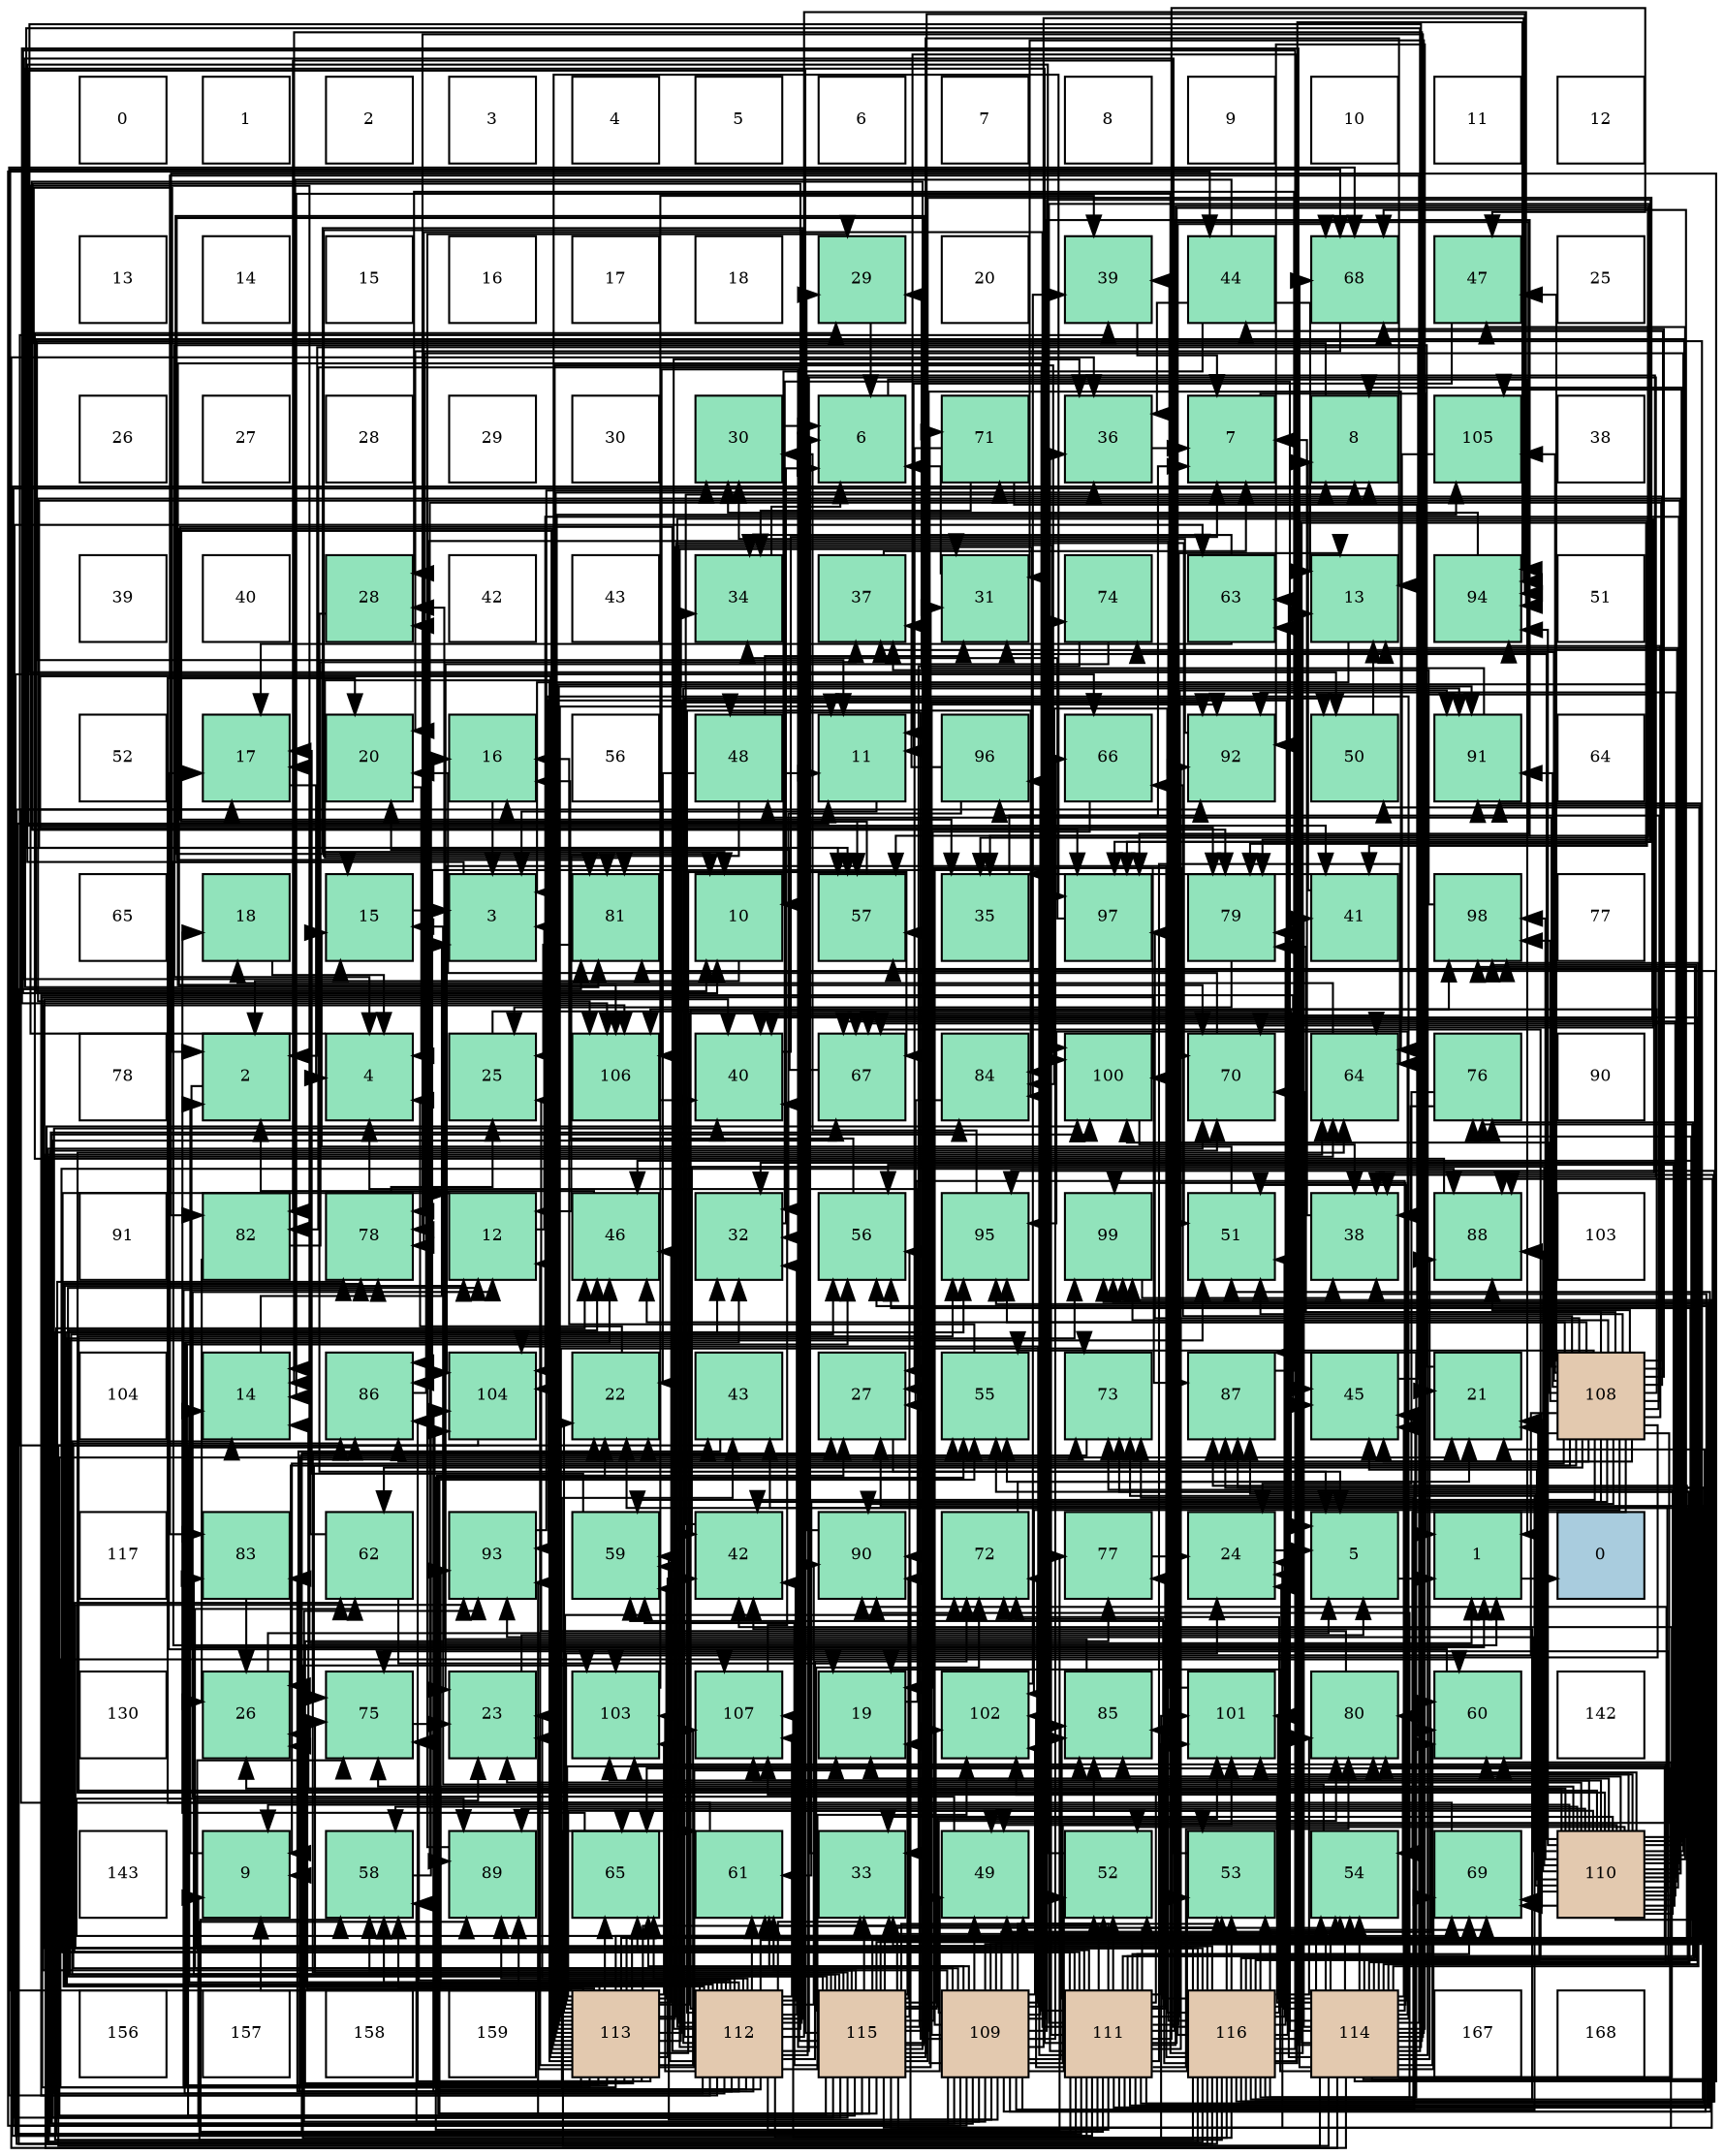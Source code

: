 digraph layout{
 rankdir=TB;
 splines=ortho;
 node [style=filled shape=square fixedsize=true width=0.6];
0[label="0", fontsize=8, fillcolor="#ffffff"];
1[label="1", fontsize=8, fillcolor="#ffffff"];
2[label="2", fontsize=8, fillcolor="#ffffff"];
3[label="3", fontsize=8, fillcolor="#ffffff"];
4[label="4", fontsize=8, fillcolor="#ffffff"];
5[label="5", fontsize=8, fillcolor="#ffffff"];
6[label="6", fontsize=8, fillcolor="#ffffff"];
7[label="7", fontsize=8, fillcolor="#ffffff"];
8[label="8", fontsize=8, fillcolor="#ffffff"];
9[label="9", fontsize=8, fillcolor="#ffffff"];
10[label="10", fontsize=8, fillcolor="#ffffff"];
11[label="11", fontsize=8, fillcolor="#ffffff"];
12[label="12", fontsize=8, fillcolor="#ffffff"];
13[label="13", fontsize=8, fillcolor="#ffffff"];
14[label="14", fontsize=8, fillcolor="#ffffff"];
15[label="15", fontsize=8, fillcolor="#ffffff"];
16[label="16", fontsize=8, fillcolor="#ffffff"];
17[label="17", fontsize=8, fillcolor="#ffffff"];
18[label="18", fontsize=8, fillcolor="#ffffff"];
19[label="29", fontsize=8, fillcolor="#91e3bb"];
20[label="20", fontsize=8, fillcolor="#ffffff"];
21[label="39", fontsize=8, fillcolor="#91e3bb"];
22[label="44", fontsize=8, fillcolor="#91e3bb"];
23[label="68", fontsize=8, fillcolor="#91e3bb"];
24[label="47", fontsize=8, fillcolor="#91e3bb"];
25[label="25", fontsize=8, fillcolor="#ffffff"];
26[label="26", fontsize=8, fillcolor="#ffffff"];
27[label="27", fontsize=8, fillcolor="#ffffff"];
28[label="28", fontsize=8, fillcolor="#ffffff"];
29[label="29", fontsize=8, fillcolor="#ffffff"];
30[label="30", fontsize=8, fillcolor="#ffffff"];
31[label="30", fontsize=8, fillcolor="#91e3bb"];
32[label="6", fontsize=8, fillcolor="#91e3bb"];
33[label="71", fontsize=8, fillcolor="#91e3bb"];
34[label="36", fontsize=8, fillcolor="#91e3bb"];
35[label="7", fontsize=8, fillcolor="#91e3bb"];
36[label="8", fontsize=8, fillcolor="#91e3bb"];
37[label="105", fontsize=8, fillcolor="#91e3bb"];
38[label="38", fontsize=8, fillcolor="#ffffff"];
39[label="39", fontsize=8, fillcolor="#ffffff"];
40[label="40", fontsize=8, fillcolor="#ffffff"];
41[label="28", fontsize=8, fillcolor="#91e3bb"];
42[label="42", fontsize=8, fillcolor="#ffffff"];
43[label="43", fontsize=8, fillcolor="#ffffff"];
44[label="34", fontsize=8, fillcolor="#91e3bb"];
45[label="37", fontsize=8, fillcolor="#91e3bb"];
46[label="31", fontsize=8, fillcolor="#91e3bb"];
47[label="74", fontsize=8, fillcolor="#91e3bb"];
48[label="63", fontsize=8, fillcolor="#91e3bb"];
49[label="13", fontsize=8, fillcolor="#91e3bb"];
50[label="94", fontsize=8, fillcolor="#91e3bb"];
51[label="51", fontsize=8, fillcolor="#ffffff"];
52[label="52", fontsize=8, fillcolor="#ffffff"];
53[label="17", fontsize=8, fillcolor="#91e3bb"];
54[label="20", fontsize=8, fillcolor="#91e3bb"];
55[label="16", fontsize=8, fillcolor="#91e3bb"];
56[label="56", fontsize=8, fillcolor="#ffffff"];
57[label="48", fontsize=8, fillcolor="#91e3bb"];
58[label="11", fontsize=8, fillcolor="#91e3bb"];
59[label="96", fontsize=8, fillcolor="#91e3bb"];
60[label="66", fontsize=8, fillcolor="#91e3bb"];
61[label="92", fontsize=8, fillcolor="#91e3bb"];
62[label="50", fontsize=8, fillcolor="#91e3bb"];
63[label="91", fontsize=8, fillcolor="#91e3bb"];
64[label="64", fontsize=8, fillcolor="#ffffff"];
65[label="65", fontsize=8, fillcolor="#ffffff"];
66[label="18", fontsize=8, fillcolor="#91e3bb"];
67[label="15", fontsize=8, fillcolor="#91e3bb"];
68[label="3", fontsize=8, fillcolor="#91e3bb"];
69[label="81", fontsize=8, fillcolor="#91e3bb"];
70[label="10", fontsize=8, fillcolor="#91e3bb"];
71[label="57", fontsize=8, fillcolor="#91e3bb"];
72[label="35", fontsize=8, fillcolor="#91e3bb"];
73[label="97", fontsize=8, fillcolor="#91e3bb"];
74[label="79", fontsize=8, fillcolor="#91e3bb"];
75[label="41", fontsize=8, fillcolor="#91e3bb"];
76[label="98", fontsize=8, fillcolor="#91e3bb"];
77[label="77", fontsize=8, fillcolor="#ffffff"];
78[label="78", fontsize=8, fillcolor="#ffffff"];
79[label="2", fontsize=8, fillcolor="#91e3bb"];
80[label="4", fontsize=8, fillcolor="#91e3bb"];
81[label="25", fontsize=8, fillcolor="#91e3bb"];
82[label="106", fontsize=8, fillcolor="#91e3bb"];
83[label="40", fontsize=8, fillcolor="#91e3bb"];
84[label="67", fontsize=8, fillcolor="#91e3bb"];
85[label="84", fontsize=8, fillcolor="#91e3bb"];
86[label="100", fontsize=8, fillcolor="#91e3bb"];
87[label="70", fontsize=8, fillcolor="#91e3bb"];
88[label="64", fontsize=8, fillcolor="#91e3bb"];
89[label="76", fontsize=8, fillcolor="#91e3bb"];
90[label="90", fontsize=8, fillcolor="#ffffff"];
91[label="91", fontsize=8, fillcolor="#ffffff"];
92[label="82", fontsize=8, fillcolor="#91e3bb"];
93[label="78", fontsize=8, fillcolor="#91e3bb"];
94[label="12", fontsize=8, fillcolor="#91e3bb"];
95[label="46", fontsize=8, fillcolor="#91e3bb"];
96[label="32", fontsize=8, fillcolor="#91e3bb"];
97[label="56", fontsize=8, fillcolor="#91e3bb"];
98[label="95", fontsize=8, fillcolor="#91e3bb"];
99[label="99", fontsize=8, fillcolor="#91e3bb"];
100[label="51", fontsize=8, fillcolor="#91e3bb"];
101[label="38", fontsize=8, fillcolor="#91e3bb"];
102[label="88", fontsize=8, fillcolor="#91e3bb"];
103[label="103", fontsize=8, fillcolor="#ffffff"];
104[label="104", fontsize=8, fillcolor="#ffffff"];
105[label="14", fontsize=8, fillcolor="#91e3bb"];
106[label="86", fontsize=8, fillcolor="#91e3bb"];
107[label="104", fontsize=8, fillcolor="#91e3bb"];
108[label="22", fontsize=8, fillcolor="#91e3bb"];
109[label="43", fontsize=8, fillcolor="#91e3bb"];
110[label="27", fontsize=8, fillcolor="#91e3bb"];
111[label="55", fontsize=8, fillcolor="#91e3bb"];
112[label="73", fontsize=8, fillcolor="#91e3bb"];
113[label="87", fontsize=8, fillcolor="#91e3bb"];
114[label="45", fontsize=8, fillcolor="#91e3bb"];
115[label="21", fontsize=8, fillcolor="#91e3bb"];
116[label="108", fontsize=8, fillcolor="#e3c9af"];
117[label="117", fontsize=8, fillcolor="#ffffff"];
118[label="83", fontsize=8, fillcolor="#91e3bb"];
119[label="62", fontsize=8, fillcolor="#91e3bb"];
120[label="93", fontsize=8, fillcolor="#91e3bb"];
121[label="59", fontsize=8, fillcolor="#91e3bb"];
122[label="42", fontsize=8, fillcolor="#91e3bb"];
123[label="90", fontsize=8, fillcolor="#91e3bb"];
124[label="72", fontsize=8, fillcolor="#91e3bb"];
125[label="77", fontsize=8, fillcolor="#91e3bb"];
126[label="24", fontsize=8, fillcolor="#91e3bb"];
127[label="5", fontsize=8, fillcolor="#91e3bb"];
128[label="1", fontsize=8, fillcolor="#91e3bb"];
129[label="0", fontsize=8, fillcolor="#a9ccde"];
130[label="130", fontsize=8, fillcolor="#ffffff"];
131[label="26", fontsize=8, fillcolor="#91e3bb"];
132[label="75", fontsize=8, fillcolor="#91e3bb"];
133[label="23", fontsize=8, fillcolor="#91e3bb"];
134[label="103", fontsize=8, fillcolor="#91e3bb"];
135[label="107", fontsize=8, fillcolor="#91e3bb"];
136[label="19", fontsize=8, fillcolor="#91e3bb"];
137[label="102", fontsize=8, fillcolor="#91e3bb"];
138[label="85", fontsize=8, fillcolor="#91e3bb"];
139[label="101", fontsize=8, fillcolor="#91e3bb"];
140[label="80", fontsize=8, fillcolor="#91e3bb"];
141[label="60", fontsize=8, fillcolor="#91e3bb"];
142[label="142", fontsize=8, fillcolor="#ffffff"];
143[label="143", fontsize=8, fillcolor="#ffffff"];
144[label="9", fontsize=8, fillcolor="#91e3bb"];
145[label="58", fontsize=8, fillcolor="#91e3bb"];
146[label="89", fontsize=8, fillcolor="#91e3bb"];
147[label="65", fontsize=8, fillcolor="#91e3bb"];
148[label="61", fontsize=8, fillcolor="#91e3bb"];
149[label="33", fontsize=8, fillcolor="#91e3bb"];
150[label="49", fontsize=8, fillcolor="#91e3bb"];
151[label="52", fontsize=8, fillcolor="#91e3bb"];
152[label="53", fontsize=8, fillcolor="#91e3bb"];
153[label="54", fontsize=8, fillcolor="#91e3bb"];
154[label="69", fontsize=8, fillcolor="#91e3bb"];
155[label="110", fontsize=8, fillcolor="#e3c9af"];
156[label="156", fontsize=8, fillcolor="#ffffff"];
157[label="157", fontsize=8, fillcolor="#ffffff"];
158[label="158", fontsize=8, fillcolor="#ffffff"];
159[label="159", fontsize=8, fillcolor="#ffffff"];
160[label="113", fontsize=8, fillcolor="#e3c9af"];
161[label="112", fontsize=8, fillcolor="#e3c9af"];
162[label="115", fontsize=8, fillcolor="#e3c9af"];
163[label="109", fontsize=8, fillcolor="#e3c9af"];
164[label="111", fontsize=8, fillcolor="#e3c9af"];
165[label="116", fontsize=8, fillcolor="#e3c9af"];
166[label="114", fontsize=8, fillcolor="#e3c9af"];
167[label="167", fontsize=8, fillcolor="#ffffff"];
168[label="168", fontsize=8, fillcolor="#ffffff"];
edge [constraint=false, style=vis];128 -> 129;
79 -> 128;
68 -> 128;
80 -> 128;
127 -> 128;
32 -> 128;
35 -> 128;
36 -> 79;
144 -> 79;
70 -> 79;
58 -> 68;
94 -> 68;
49 -> 68;
105 -> 68;
67 -> 68;
55 -> 68;
53 -> 80;
66 -> 80;
136 -> 80;
54 -> 80;
115 -> 80;
108 -> 80;
133 -> 127;
126 -> 127;
81 -> 127;
131 -> 127;
110 -> 127;
41 -> 127;
19 -> 32;
31 -> 32;
46 -> 32;
96 -> 32;
149 -> 32;
44 -> 32;
72 -> 35;
34 -> 35;
45 -> 35;
101 -> 35;
21 -> 35;
83 -> 35;
75 -> 36;
75 -> 72;
122 -> 36;
109 -> 144;
22 -> 70;
22 -> 49;
22 -> 105;
22 -> 34;
114 -> 79;
95 -> 79;
24 -> 58;
57 -> 58;
57 -> 94;
57 -> 108;
57 -> 46;
150 -> 94;
62 -> 49;
100 -> 67;
151 -> 67;
152 -> 67;
153 -> 67;
111 -> 55;
97 -> 55;
71 -> 55;
145 -> 55;
121 -> 53;
141 -> 53;
148 -> 53;
119 -> 53;
119 -> 136;
48 -> 53;
48 -> 44;
88 -> 66;
147 -> 66;
60 -> 136;
84 -> 54;
23 -> 54;
154 -> 54;
87 -> 54;
33 -> 115;
33 -> 110;
33 -> 44;
124 -> 115;
112 -> 108;
47 -> 133;
47 -> 149;
132 -> 133;
89 -> 126;
89 -> 101;
125 -> 126;
93 -> 81;
74 -> 81;
140 -> 81;
69 -> 81;
92 -> 131;
92 -> 45;
118 -> 131;
85 -> 110;
138 -> 41;
106 -> 41;
113 -> 41;
102 -> 19;
146 -> 19;
123 -> 19;
63 -> 19;
61 -> 31;
120 -> 31;
50 -> 31;
98 -> 31;
59 -> 96;
59 -> 45;
73 -> 44;
76 -> 45;
99 -> 101;
86 -> 101;
139 -> 21;
137 -> 21;
134 -> 21;
107 -> 21;
37 -> 83;
82 -> 83;
135 -> 83;
116 -> 144;
116 -> 131;
116 -> 122;
116 -> 22;
116 -> 114;
116 -> 95;
116 -> 24;
116 -> 57;
116 -> 150;
116 -> 100;
116 -> 153;
116 -> 111;
116 -> 71;
116 -> 121;
116 -> 148;
116 -> 119;
116 -> 60;
116 -> 23;
116 -> 154;
116 -> 87;
116 -> 33;
116 -> 47;
116 -> 132;
116 -> 74;
116 -> 106;
116 -> 102;
116 -> 146;
116 -> 123;
116 -> 63;
116 -> 50;
116 -> 98;
116 -> 59;
116 -> 73;
116 -> 76;
116 -> 99;
116 -> 86;
116 -> 137;
116 -> 134;
116 -> 37;
116 -> 82;
116 -> 135;
163 -> 36;
163 -> 144;
163 -> 72;
163 -> 22;
163 -> 57;
163 -> 150;
163 -> 151;
163 -> 152;
163 -> 153;
163 -> 111;
163 -> 97;
163 -> 145;
163 -> 121;
163 -> 141;
163 -> 148;
163 -> 119;
163 -> 147;
163 -> 60;
163 -> 87;
163 -> 33;
163 -> 124;
163 -> 112;
163 -> 89;
163 -> 140;
163 -> 85;
163 -> 138;
163 -> 106;
163 -> 113;
163 -> 123;
163 -> 63;
163 -> 61;
163 -> 120;
163 -> 50;
163 -> 59;
163 -> 73;
163 -> 99;
163 -> 86;
163 -> 139;
163 -> 137;
163 -> 107;
163 -> 82;
155 -> 36;
155 -> 144;
155 -> 70;
155 -> 49;
155 -> 105;
155 -> 136;
155 -> 115;
155 -> 108;
155 -> 133;
155 -> 131;
155 -> 46;
155 -> 96;
155 -> 149;
155 -> 45;
155 -> 122;
155 -> 114;
155 -> 24;
155 -> 150;
155 -> 151;
155 -> 97;
155 -> 71;
155 -> 145;
155 -> 141;
155 -> 88;
155 -> 147;
155 -> 84;
155 -> 23;
155 -> 154;
155 -> 112;
155 -> 132;
155 -> 89;
155 -> 93;
155 -> 140;
155 -> 138;
155 -> 113;
155 -> 102;
155 -> 146;
155 -> 123;
155 -> 61;
155 -> 120;
155 -> 50;
155 -> 98;
155 -> 76;
155 -> 139;
155 -> 134;
155 -> 107;
155 -> 37;
155 -> 82;
155 -> 135;
164 -> 36;
164 -> 58;
164 -> 94;
164 -> 49;
164 -> 115;
164 -> 110;
164 -> 72;
164 -> 34;
164 -> 95;
164 -> 24;
164 -> 150;
164 -> 100;
164 -> 151;
164 -> 152;
164 -> 153;
164 -> 111;
164 -> 97;
164 -> 71;
164 -> 145;
164 -> 141;
164 -> 148;
164 -> 119;
164 -> 88;
164 -> 147;
164 -> 60;
164 -> 84;
164 -> 154;
164 -> 87;
164 -> 124;
164 -> 112;
164 -> 47;
164 -> 132;
164 -> 89;
164 -> 125;
164 -> 93;
164 -> 74;
164 -> 140;
164 -> 69;
164 -> 138;
164 -> 106;
164 -> 113;
164 -> 102;
164 -> 63;
164 -> 61;
164 -> 98;
164 -> 73;
164 -> 99;
164 -> 139;
164 -> 137;
164 -> 82;
164 -> 135;
161 -> 70;
161 -> 94;
161 -> 105;
161 -> 108;
161 -> 133;
161 -> 131;
161 -> 46;
161 -> 96;
161 -> 149;
161 -> 72;
161 -> 34;
161 -> 83;
161 -> 122;
161 -> 109;
161 -> 114;
161 -> 95;
161 -> 62;
161 -> 145;
161 -> 121;
161 -> 148;
161 -> 88;
161 -> 147;
161 -> 23;
161 -> 87;
161 -> 124;
161 -> 112;
161 -> 132;
161 -> 125;
161 -> 93;
161 -> 69;
161 -> 118;
161 -> 85;
161 -> 113;
161 -> 102;
161 -> 146;
161 -> 123;
161 -> 63;
161 -> 120;
161 -> 50;
161 -> 98;
161 -> 73;
161 -> 76;
161 -> 99;
161 -> 86;
161 -> 139;
161 -> 137;
161 -> 134;
161 -> 107;
161 -> 135;
160 -> 144;
160 -> 58;
160 -> 94;
160 -> 136;
160 -> 108;
160 -> 133;
160 -> 126;
160 -> 131;
160 -> 96;
160 -> 44;
160 -> 34;
160 -> 101;
160 -> 122;
160 -> 114;
160 -> 95;
160 -> 100;
160 -> 151;
160 -> 152;
160 -> 153;
160 -> 111;
160 -> 97;
160 -> 71;
160 -> 145;
160 -> 121;
160 -> 141;
160 -> 147;
160 -> 84;
160 -> 23;
160 -> 154;
160 -> 87;
160 -> 124;
160 -> 112;
160 -> 125;
160 -> 93;
160 -> 74;
160 -> 140;
160 -> 69;
160 -> 85;
160 -> 138;
160 -> 106;
160 -> 113;
160 -> 146;
160 -> 63;
160 -> 61;
160 -> 73;
160 -> 76;
160 -> 86;
160 -> 134;
160 -> 107;
160 -> 37;
160 -> 135;
166 -> 105;
166 -> 136;
166 -> 115;
166 -> 126;
166 -> 110;
166 -> 46;
166 -> 96;
166 -> 149;
166 -> 34;
166 -> 101;
166 -> 83;
166 -> 75;
166 -> 122;
166 -> 109;
166 -> 114;
166 -> 150;
166 -> 62;
166 -> 100;
166 -> 152;
166 -> 153;
166 -> 111;
166 -> 71;
166 -> 141;
166 -> 148;
166 -> 48;
166 -> 88;
166 -> 147;
166 -> 84;
166 -> 23;
166 -> 154;
166 -> 112;
166 -> 132;
166 -> 93;
166 -> 74;
166 -> 69;
166 -> 92;
166 -> 118;
166 -> 102;
166 -> 146;
166 -> 61;
166 -> 120;
166 -> 98;
166 -> 76;
166 -> 99;
166 -> 139;
166 -> 137;
166 -> 134;
166 -> 107;
166 -> 82;
162 -> 70;
162 -> 58;
162 -> 94;
162 -> 49;
162 -> 105;
162 -> 136;
162 -> 115;
162 -> 108;
162 -> 126;
162 -> 110;
162 -> 46;
162 -> 149;
162 -> 75;
162 -> 95;
162 -> 150;
162 -> 62;
162 -> 100;
162 -> 151;
162 -> 152;
162 -> 111;
162 -> 97;
162 -> 71;
162 -> 145;
162 -> 121;
162 -> 141;
162 -> 148;
162 -> 48;
162 -> 88;
162 -> 84;
162 -> 124;
162 -> 132;
162 -> 93;
162 -> 74;
162 -> 140;
162 -> 69;
162 -> 92;
162 -> 118;
162 -> 138;
162 -> 106;
162 -> 123;
162 -> 63;
162 -> 120;
162 -> 50;
162 -> 73;
162 -> 99;
162 -> 86;
162 -> 139;
162 -> 137;
162 -> 82;
165 -> 70;
165 -> 58;
165 -> 49;
165 -> 105;
165 -> 133;
165 -> 126;
165 -> 110;
165 -> 96;
165 -> 149;
165 -> 101;
165 -> 83;
165 -> 75;
165 -> 122;
165 -> 109;
165 -> 114;
165 -> 95;
165 -> 100;
165 -> 151;
165 -> 152;
165 -> 153;
165 -> 97;
165 -> 121;
165 -> 48;
165 -> 88;
165 -> 84;
165 -> 23;
165 -> 154;
165 -> 87;
165 -> 124;
165 -> 74;
165 -> 140;
165 -> 69;
165 -> 92;
165 -> 85;
165 -> 138;
165 -> 106;
165 -> 113;
165 -> 102;
165 -> 146;
165 -> 123;
165 -> 61;
165 -> 120;
165 -> 50;
165 -> 98;
165 -> 76;
165 -> 86;
165 -> 134;
165 -> 107;
165 -> 135;
edge [constraint=true, style=invis];
0 -> 13 -> 26 -> 39 -> 52 -> 65 -> 78 -> 91 -> 104 -> 117 -> 130 -> 143 -> 156;
1 -> 14 -> 27 -> 40 -> 53 -> 66 -> 79 -> 92 -> 105 -> 118 -> 131 -> 144 -> 157;
2 -> 15 -> 28 -> 41 -> 54 -> 67 -> 80 -> 93 -> 106 -> 119 -> 132 -> 145 -> 158;
3 -> 16 -> 29 -> 42 -> 55 -> 68 -> 81 -> 94 -> 107 -> 120 -> 133 -> 146 -> 159;
4 -> 17 -> 30 -> 43 -> 56 -> 69 -> 82 -> 95 -> 108 -> 121 -> 134 -> 147 -> 160;
5 -> 18 -> 31 -> 44 -> 57 -> 70 -> 83 -> 96 -> 109 -> 122 -> 135 -> 148 -> 161;
6 -> 19 -> 32 -> 45 -> 58 -> 71 -> 84 -> 97 -> 110 -> 123 -> 136 -> 149 -> 162;
7 -> 20 -> 33 -> 46 -> 59 -> 72 -> 85 -> 98 -> 111 -> 124 -> 137 -> 150 -> 163;
8 -> 21 -> 34 -> 47 -> 60 -> 73 -> 86 -> 99 -> 112 -> 125 -> 138 -> 151 -> 164;
9 -> 22 -> 35 -> 48 -> 61 -> 74 -> 87 -> 100 -> 113 -> 126 -> 139 -> 152 -> 165;
10 -> 23 -> 36 -> 49 -> 62 -> 75 -> 88 -> 101 -> 114 -> 127 -> 140 -> 153 -> 166;
11 -> 24 -> 37 -> 50 -> 63 -> 76 -> 89 -> 102 -> 115 -> 128 -> 141 -> 154 -> 167;
12 -> 25 -> 38 -> 51 -> 64 -> 77 -> 90 -> 103 -> 116 -> 129 -> 142 -> 155 -> 168;
rank = same {0 -> 1 -> 2 -> 3 -> 4 -> 5 -> 6 -> 7 -> 8 -> 9 -> 10 -> 11 -> 12};
rank = same {13 -> 14 -> 15 -> 16 -> 17 -> 18 -> 19 -> 20 -> 21 -> 22 -> 23 -> 24 -> 25};
rank = same {26 -> 27 -> 28 -> 29 -> 30 -> 31 -> 32 -> 33 -> 34 -> 35 -> 36 -> 37 -> 38};
rank = same {39 -> 40 -> 41 -> 42 -> 43 -> 44 -> 45 -> 46 -> 47 -> 48 -> 49 -> 50 -> 51};
rank = same {52 -> 53 -> 54 -> 55 -> 56 -> 57 -> 58 -> 59 -> 60 -> 61 -> 62 -> 63 -> 64};
rank = same {65 -> 66 -> 67 -> 68 -> 69 -> 70 -> 71 -> 72 -> 73 -> 74 -> 75 -> 76 -> 77};
rank = same {78 -> 79 -> 80 -> 81 -> 82 -> 83 -> 84 -> 85 -> 86 -> 87 -> 88 -> 89 -> 90};
rank = same {91 -> 92 -> 93 -> 94 -> 95 -> 96 -> 97 -> 98 -> 99 -> 100 -> 101 -> 102 -> 103};
rank = same {104 -> 105 -> 106 -> 107 -> 108 -> 109 -> 110 -> 111 -> 112 -> 113 -> 114 -> 115 -> 116};
rank = same {117 -> 118 -> 119 -> 120 -> 121 -> 122 -> 123 -> 124 -> 125 -> 126 -> 127 -> 128 -> 129};
rank = same {130 -> 131 -> 132 -> 133 -> 134 -> 135 -> 136 -> 137 -> 138 -> 139 -> 140 -> 141 -> 142};
rank = same {143 -> 144 -> 145 -> 146 -> 147 -> 148 -> 149 -> 150 -> 151 -> 152 -> 153 -> 154 -> 155};
rank = same {156 -> 157 -> 158 -> 159 -> 160 -> 161 -> 162 -> 163 -> 164 -> 165 -> 166 -> 167 -> 168};
}